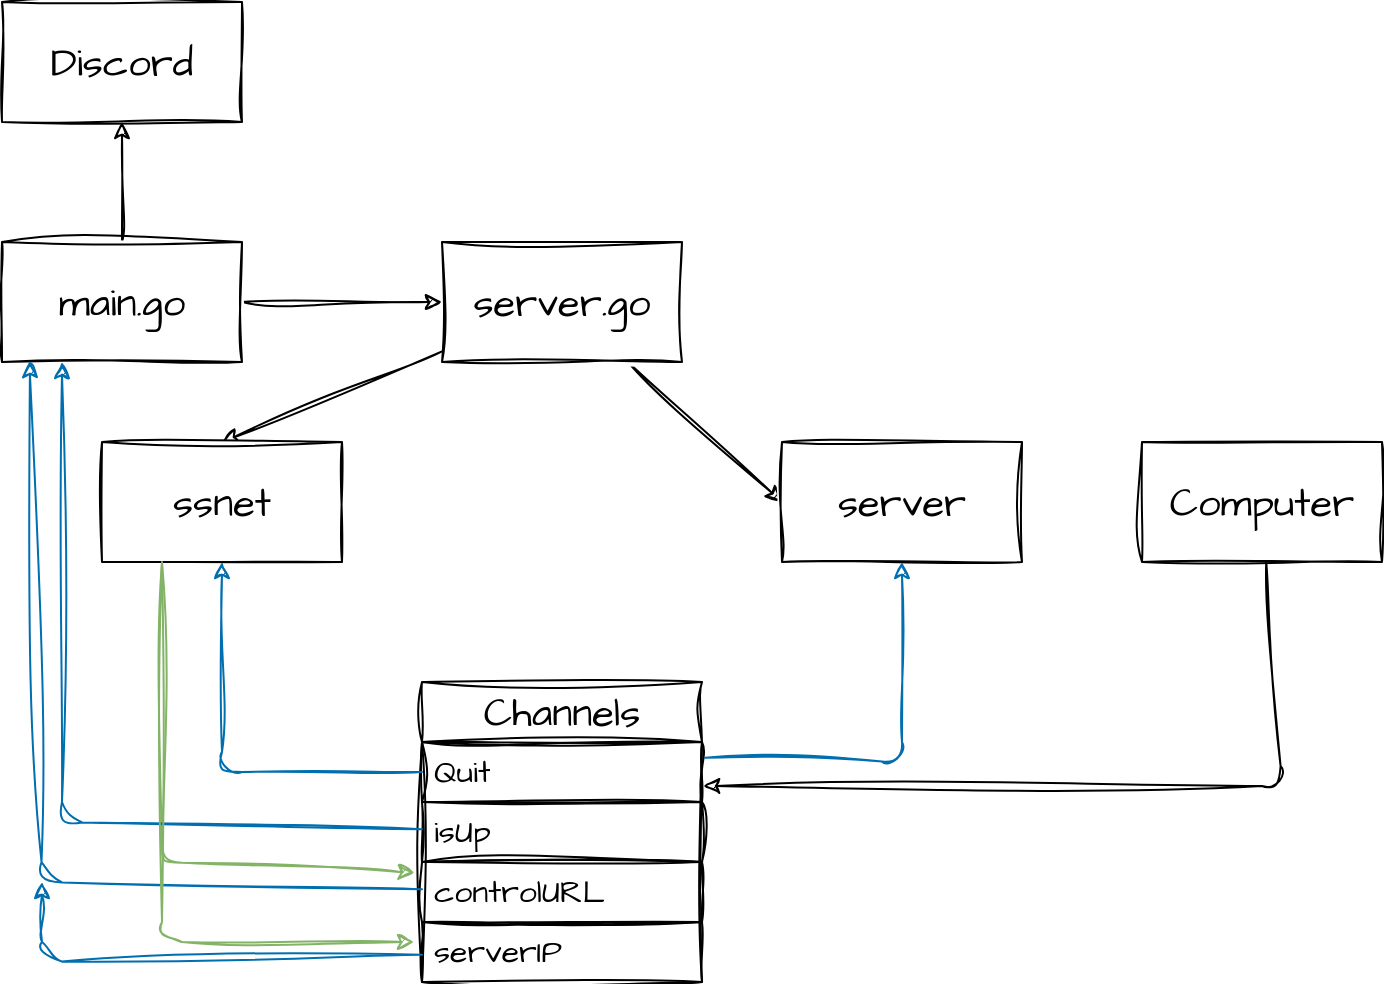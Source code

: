 <mxfile>
    <diagram id="RxKOh_zehn4sQZ4loAtu" name="ページ1">
        <mxGraphModel dx="892" dy="653" grid="1" gridSize="10" guides="1" tooltips="1" connect="1" arrows="1" fold="1" page="1" pageScale="1" pageWidth="1600" pageHeight="900" background="none" math="0" shadow="0">
            <root>
                <mxCell id="0"/>
                <mxCell id="1" parent="0"/>
                <mxCell id="6" style="edgeStyle=none;sketch=1;hachureGap=4;jiggle=2;curveFitting=1;html=1;entryX=0;entryY=0.5;entryDx=0;entryDy=0;fontFamily=Architects Daughter;fontSource=https%3A%2F%2Ffonts.googleapis.com%2Fcss%3Ffamily%3DArchitects%2BDaughter;fontSize=16;" edge="1" parent="1" source="2" target="3">
                    <mxGeometry relative="1" as="geometry"/>
                </mxCell>
                <mxCell id="31" style="edgeStyle=none;sketch=1;hachureGap=4;jiggle=2;curveFitting=1;html=1;fontFamily=Architects Daughter;fontSource=https%3A%2F%2Ffonts.googleapis.com%2Fcss%3Ffamily%3DArchitects%2BDaughter;fontSize=16;" edge="1" parent="1" source="2" target="30">
                    <mxGeometry relative="1" as="geometry"/>
                </mxCell>
                <mxCell id="2" value="main.go" style="rounded=0;whiteSpace=wrap;html=1;sketch=1;hachureGap=4;jiggle=2;curveFitting=1;fontFamily=Architects Daughter;fontSource=https%3A%2F%2Ffonts.googleapis.com%2Fcss%3Ffamily%3DArchitects%2BDaughter;fontSize=20;" vertex="1" parent="1">
                    <mxGeometry x="140" y="430" width="120" height="60" as="geometry"/>
                </mxCell>
                <mxCell id="7" style="edgeStyle=none;sketch=1;hachureGap=4;jiggle=2;curveFitting=1;html=1;entryX=0.5;entryY=0;entryDx=0;entryDy=0;fontFamily=Architects Daughter;fontSource=https%3A%2F%2Ffonts.googleapis.com%2Fcss%3Ffamily%3DArchitects%2BDaughter;fontSize=16;" edge="1" parent="1" source="3" target="4">
                    <mxGeometry relative="1" as="geometry"/>
                </mxCell>
                <mxCell id="8" style="edgeStyle=none;sketch=1;hachureGap=4;jiggle=2;curveFitting=1;html=1;entryX=0;entryY=0.5;entryDx=0;entryDy=0;fontFamily=Architects Daughter;fontSource=https%3A%2F%2Ffonts.googleapis.com%2Fcss%3Ffamily%3DArchitects%2BDaughter;fontSize=16;" edge="1" parent="1" source="3" target="5">
                    <mxGeometry relative="1" as="geometry"/>
                </mxCell>
                <mxCell id="3" value="server.go" style="rounded=0;whiteSpace=wrap;html=1;sketch=1;hachureGap=4;jiggle=2;curveFitting=1;fontFamily=Architects Daughter;fontSource=https%3A%2F%2Ffonts.googleapis.com%2Fcss%3Ffamily%3DArchitects%2BDaughter;fontSize=20;" vertex="1" parent="1">
                    <mxGeometry x="360" y="430" width="120" height="60" as="geometry"/>
                </mxCell>
                <mxCell id="33" style="edgeStyle=none;sketch=1;hachureGap=4;jiggle=2;curveFitting=1;html=1;entryX=-0.026;entryY=0.178;entryDx=0;entryDy=0;fontFamily=Architects Daughter;fontSource=https%3A%2F%2Ffonts.googleapis.com%2Fcss%3Ffamily%3DArchitects%2BDaughter;fontSize=16;exitX=0.25;exitY=1;exitDx=0;exitDy=0;entryPerimeter=0;fillColor=#d5e8d4;strokeColor=#82b366;" edge="1" parent="1" source="4" target="18">
                    <mxGeometry relative="1" as="geometry">
                        <Array as="points">
                            <mxPoint x="220" y="740"/>
                        </Array>
                    </mxGeometry>
                </mxCell>
                <mxCell id="4" value="ssnet" style="rounded=0;whiteSpace=wrap;html=1;sketch=1;hachureGap=4;jiggle=2;curveFitting=1;fontFamily=Architects Daughter;fontSource=https%3A%2F%2Ffonts.googleapis.com%2Fcss%3Ffamily%3DArchitects%2BDaughter;fontSize=20;" vertex="1" parent="1">
                    <mxGeometry x="190" y="530" width="120" height="60" as="geometry"/>
                </mxCell>
                <mxCell id="5" value="server" style="rounded=0;whiteSpace=wrap;html=1;sketch=1;hachureGap=4;jiggle=2;curveFitting=1;fontFamily=Architects Daughter;fontSource=https%3A%2F%2Ffonts.googleapis.com%2Fcss%3Ffamily%3DArchitects%2BDaughter;fontSize=20;" vertex="1" parent="1">
                    <mxGeometry x="530" y="530" width="120" height="60" as="geometry"/>
                </mxCell>
                <mxCell id="15" value="Channels" style="swimlane;fontStyle=0;childLayout=stackLayout;horizontal=1;startSize=30;horizontalStack=0;resizeParent=1;resizeParentMax=0;resizeLast=0;collapsible=1;marginBottom=0;whiteSpace=wrap;html=1;sketch=1;hachureGap=4;jiggle=2;curveFitting=1;fontFamily=Architects Daughter;fontSource=https%3A%2F%2Ffonts.googleapis.com%2Fcss%3Ffamily%3DArchitects%2BDaughter;fontSize=20;" vertex="1" parent="1">
                    <mxGeometry x="350" y="650" width="140" height="150" as="geometry"/>
                </mxCell>
                <mxCell id="16" value="Quit" style="text;strokeColor=default;fillColor=none;align=left;verticalAlign=middle;spacingLeft=4;spacingRight=4;overflow=hidden;points=[[0,0.5],[1,0.5]];portConstraint=eastwest;rotatable=0;whiteSpace=wrap;html=1;fontSize=16;sketch=1;hachureGap=4;jiggle=2;curveFitting=1;fontFamily=Architects Daughter;fontSource=https%3A%2F%2Ffonts.googleapis.com%2Fcss%3Ffamily%3DArchitects%2BDaughter;" vertex="1" parent="15">
                    <mxGeometry y="30" width="140" height="30" as="geometry"/>
                </mxCell>
                <mxCell id="17" value="isUp" style="text;strokeColor=default;fillColor=none;align=left;verticalAlign=middle;spacingLeft=4;spacingRight=4;overflow=hidden;points=[[0,0.5],[1,0.5]];portConstraint=eastwest;rotatable=0;whiteSpace=wrap;html=1;fontSize=16;sketch=1;hachureGap=4;jiggle=2;curveFitting=1;fontFamily=Architects Daughter;fontSource=https%3A%2F%2Ffonts.googleapis.com%2Fcss%3Ffamily%3DArchitects%2BDaughter;" vertex="1" parent="15">
                    <mxGeometry y="60" width="140" height="30" as="geometry"/>
                </mxCell>
                <mxCell id="18" value="controlURL" style="text;strokeColor=default;fillColor=none;align=left;verticalAlign=middle;spacingLeft=4;spacingRight=4;overflow=hidden;points=[[0,0.5],[1,0.5]];portConstraint=eastwest;rotatable=0;whiteSpace=wrap;html=1;fontSize=16;sketch=1;hachureGap=4;jiggle=2;curveFitting=1;fontFamily=Architects Daughter;fontSource=https%3A%2F%2Ffonts.googleapis.com%2Fcss%3Ffamily%3DArchitects%2BDaughter;" vertex="1" parent="15">
                    <mxGeometry y="90" width="140" height="30" as="geometry"/>
                </mxCell>
                <mxCell id="21" value="serverIP" style="text;strokeColor=default;fillColor=none;align=left;verticalAlign=middle;spacingLeft=4;spacingRight=4;overflow=hidden;points=[[0,0.5],[1,0.5]];portConstraint=eastwest;rotatable=0;whiteSpace=wrap;html=1;fontSize=16;sketch=1;hachureGap=4;jiggle=2;curveFitting=1;fontFamily=Architects Daughter;fontSource=https%3A%2F%2Ffonts.googleapis.com%2Fcss%3Ffamily%3DArchitects%2BDaughter;" vertex="1" parent="15">
                    <mxGeometry y="120" width="140" height="30" as="geometry"/>
                </mxCell>
                <mxCell id="23" style="edgeStyle=none;sketch=1;hachureGap=4;jiggle=2;curveFitting=1;html=1;entryX=0.5;entryY=1;entryDx=0;entryDy=0;fontFamily=Architects Daughter;fontSource=https%3A%2F%2Ffonts.googleapis.com%2Fcss%3Ffamily%3DArchitects%2BDaughter;fontSize=16;exitX=1.01;exitY=0.261;exitDx=0;exitDy=0;exitPerimeter=0;fillColor=#1ba1e2;strokeColor=#006EAF;" edge="1" parent="1" source="16" target="5">
                    <mxGeometry relative="1" as="geometry">
                        <Array as="points">
                            <mxPoint x="590" y="690"/>
                        </Array>
                    </mxGeometry>
                </mxCell>
                <mxCell id="26" style="edgeStyle=none;sketch=1;hachureGap=4;jiggle=2;curveFitting=1;html=1;entryX=0.5;entryY=1;entryDx=0;entryDy=0;fontFamily=Architects Daughter;fontSource=https%3A%2F%2Ffonts.googleapis.com%2Fcss%3Ffamily%3DArchitects%2BDaughter;fontSize=16;fillColor=#1ba1e2;strokeColor=#006EAF;" edge="1" parent="1" source="16" target="4">
                    <mxGeometry relative="1" as="geometry">
                        <Array as="points">
                            <mxPoint x="250" y="695"/>
                        </Array>
                    </mxGeometry>
                </mxCell>
                <mxCell id="28" style="edgeStyle=none;sketch=1;hachureGap=4;jiggle=2;curveFitting=1;html=1;fontFamily=Architects Daughter;fontSource=https%3A%2F%2Ffonts.googleapis.com%2Fcss%3Ffamily%3DArchitects%2BDaughter;fontSize=16;entryX=1.004;entryY=0.733;entryDx=0;entryDy=0;entryPerimeter=0;" edge="1" parent="1" source="27" target="16">
                    <mxGeometry relative="1" as="geometry">
                        <mxPoint x="770" y="710" as="targetPoint"/>
                        <Array as="points">
                            <mxPoint x="780" y="702"/>
                        </Array>
                    </mxGeometry>
                </mxCell>
                <mxCell id="27" value="Computer" style="rounded=0;whiteSpace=wrap;html=1;sketch=1;hachureGap=4;jiggle=2;curveFitting=1;fontFamily=Architects Daughter;fontSource=https%3A%2F%2Ffonts.googleapis.com%2Fcss%3Ffamily%3DArchitects%2BDaughter;fontSize=20;" vertex="1" parent="1">
                    <mxGeometry x="710" y="530" width="120" height="60" as="geometry"/>
                </mxCell>
                <mxCell id="29" style="edgeStyle=none;sketch=1;hachureGap=4;jiggle=2;curveFitting=1;html=1;entryX=0.25;entryY=1;entryDx=0;entryDy=0;fontFamily=Architects Daughter;fontSource=https%3A%2F%2Ffonts.googleapis.com%2Fcss%3Ffamily%3DArchitects%2BDaughter;fontSize=16;fillColor=#1ba1e2;strokeColor=#006EAF;" edge="1" parent="1" source="17" target="2">
                    <mxGeometry relative="1" as="geometry">
                        <Array as="points">
                            <mxPoint x="170" y="720"/>
                        </Array>
                    </mxGeometry>
                </mxCell>
                <mxCell id="30" value="Discord" style="rounded=0;whiteSpace=wrap;html=1;sketch=1;hachureGap=4;jiggle=2;curveFitting=1;strokeColor=default;fontFamily=Architects Daughter;fontSource=https%3A%2F%2Ffonts.googleapis.com%2Fcss%3Ffamily%3DArchitects%2BDaughter;fontSize=20;" vertex="1" parent="1">
                    <mxGeometry x="140" y="310" width="120" height="60" as="geometry"/>
                </mxCell>
                <mxCell id="34" style="edgeStyle=none;sketch=1;hachureGap=4;jiggle=2;curveFitting=1;html=1;entryX=0.115;entryY=0.992;entryDx=0;entryDy=0;entryPerimeter=0;fontFamily=Architects Daughter;fontSource=https%3A%2F%2Ffonts.googleapis.com%2Fcss%3Ffamily%3DArchitects%2BDaughter;fontSize=16;fillColor=#1ba1e2;strokeColor=#006EAF;" edge="1" parent="1" source="18" target="2">
                    <mxGeometry relative="1" as="geometry">
                        <Array as="points">
                            <mxPoint x="160" y="750"/>
                        </Array>
                    </mxGeometry>
                </mxCell>
                <mxCell id="36" style="edgeStyle=none;sketch=1;hachureGap=4;jiggle=2;curveFitting=1;html=1;fontFamily=Architects Daughter;fontSource=https%3A%2F%2Ffonts.googleapis.com%2Fcss%3Ffamily%3DArchitects%2BDaughter;fontSize=16;exitX=0.25;exitY=1;exitDx=0;exitDy=0;fillColor=#d5e8d4;strokeColor=#82b366;" edge="1" parent="1">
                    <mxGeometry relative="1" as="geometry">
                        <mxPoint x="220" y="590" as="sourcePoint"/>
                        <mxPoint x="346" y="780" as="targetPoint"/>
                        <Array as="points">
                            <mxPoint x="220" y="780"/>
                        </Array>
                    </mxGeometry>
                </mxCell>
                <mxCell id="37" style="edgeStyle=none;sketch=1;hachureGap=4;jiggle=2;curveFitting=1;html=1;fontFamily=Architects Daughter;fontSource=https%3A%2F%2Ffonts.googleapis.com%2Fcss%3Ffamily%3DArchitects%2BDaughter;fontSize=16;fillColor=#1ba1e2;strokeColor=#006EAF;" edge="1" parent="1" source="21">
                    <mxGeometry relative="1" as="geometry">
                        <mxPoint x="160" y="750" as="targetPoint"/>
                        <Array as="points">
                            <mxPoint x="160" y="790"/>
                        </Array>
                    </mxGeometry>
                </mxCell>
            </root>
        </mxGraphModel>
    </diagram>
</mxfile>